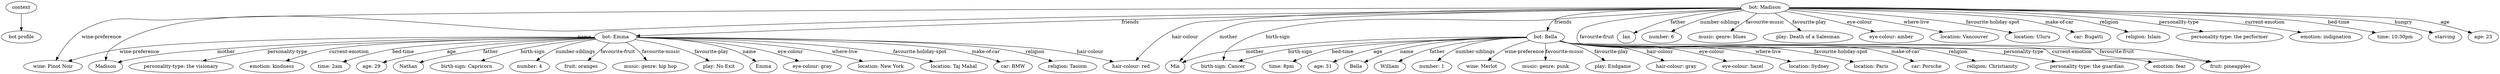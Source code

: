 digraph g {
"context" -> "bot profile"
"bot: Bella" -> "Bella" [label="name",arrowhead=normal]
"bot: Bella" -> "Mia" [label="mother",arrowhead=normal]
"bot: Bella" -> "William" [label="father",arrowhead=normal]
"bot: Bella" -> "birth-sign: Cancer" [label="birth-sign",arrowhead=normal]
"bot: Bella" -> "number: 1" [label="number-siblings",arrowhead=normal]
"bot: Bella" -> "wine: Merlot" [label="wine-preference",arrowhead=normal]
"bot: Bella" -> "fruit: pineapples" [label="favourite-fruit",arrowhead=normal]
"bot: Bella" -> "music: genre: punk" [label="favourite-music",arrowhead=normal]
"bot: Bella" -> "play: Endgame" [label="favourite-play",arrowhead=normal]
"bot: Bella" -> "hair-colour: gray" [label="hair-colour",arrowhead=normal]
"bot: Bella" -> "eye-colour: hazel" [label="eye-colour",arrowhead=normal]
"bot: Bella" -> "location: Sydney" [label="where-live",arrowhead=normal]
"bot: Bella" -> "location: Paris" [label="favourite-holiday-spot",arrowhead=normal]
"bot: Bella" -> "car: Porsche" [label="make-of-car",arrowhead=normal]
"bot: Bella" -> "religion: Christianity" [label="religion",arrowhead=normal]
"bot: Bella" -> "personality-type: the guardian" [label="personality-type",arrowhead=normal]
"bot: Bella" -> "emotion: fear" [label="current-emotion",arrowhead=normal]
"bot: Bella" -> "time: 8pm" [label="bed-time",arrowhead=normal]
"bot: Bella" -> "age: 31" [label="age",arrowhead=normal]
"bot: Emma" -> "Emma" [label="name",arrowhead=normal]
"bot: Emma" -> "Madison" [label="mother",arrowhead=normal]
"bot: Emma" -> "Nathan" [label="father",arrowhead=normal]
"bot: Emma" -> "birth-sign: Capricorn" [label="birth-sign",arrowhead=normal]
"bot: Emma" -> "number: 4" [label="number-siblings",arrowhead=normal]
"bot: Emma" -> "wine: Pinot Noir" [label="wine-preference",arrowhead=normal]
"bot: Emma" -> "fruit: oranges" [label="favourite-fruit",arrowhead=normal]
"bot: Emma" -> "music: genre: hip hop" [label="favourite-music",arrowhead=normal]
"bot: Emma" -> "play: No Exit" [label="favourite-play",arrowhead=normal]
"bot: Emma" -> "hair-colour: red" [label="hair-colour",arrowhead=normal]
"bot: Emma" -> "eye-colour: gray" [label="eye-colour",arrowhead=normal]
"bot: Emma" -> "location: New York" [label="where-live",arrowhead=normal]
"bot: Emma" -> "location: Taj Mahal" [label="favourite-holiday-spot",arrowhead=normal]
"bot: Emma" -> "car: BMW" [label="make-of-car",arrowhead=normal]
"bot: Emma" -> "religion: Taoism" [label="religion",arrowhead=normal]
"bot: Emma" -> "personality-type: the visionary" [label="personality-type",arrowhead=normal]
"bot: Emma" -> "emotion: kindness" [label="current-emotion",arrowhead=normal]
"bot: Emma" -> "time: 2am" [label="bed-time",arrowhead=normal]
"bot: Emma" -> "age: 29" [label="age",arrowhead=normal]
"bot: Madison" -> "Madison" [label="name",arrowhead=normal]
"bot: Madison" -> "Mia" [label="mother",arrowhead=normal]
"bot: Madison" -> "Ian" [label="father",arrowhead=normal]
"bot: Madison" -> "birth-sign: Cancer" [label="birth-sign",arrowhead=normal]
"bot: Madison" -> "number: 6" [label="number-siblings",arrowhead=normal]
"bot: Madison" -> "wine: Pinot Noir" [label="wine-preference",arrowhead=normal]
"bot: Madison" -> "fruit: pineapples" [label="favourite-fruit",arrowhead=normal]
"bot: Madison" -> "music: genre: blues" [label="favourite-music",arrowhead=normal]
"bot: Madison" -> "play: Death of a Salesman" [label="favourite-play",arrowhead=normal]
"bot: Madison" -> "hair-colour: red" [label="hair-colour",arrowhead=normal]
"bot: Madison" -> "eye-colour: amber" [label="eye-colour",arrowhead=normal]
"bot: Madison" -> "location: Vancouver" [label="where-live",arrowhead=normal]
"bot: Madison" -> "location: Uluru" [label="favourite-holiday-spot",arrowhead=normal]
"bot: Madison" -> "car: Bugatti" [label="make-of-car",arrowhead=normal]
"bot: Madison" -> "religion: Islam" [label="religion",arrowhead=normal]
"bot: Madison" -> "personality-type: the performer" [label="personality-type",arrowhead=normal]
"bot: Madison" -> "emotion: indignation" [label="current-emotion",arrowhead=normal]
"bot: Madison" -> "time: 10:30pm" [label="bed-time",arrowhead=normal]
"bot: Madison" -> "starving" [label="hungry",arrowhead=normal]
"bot: Madison" -> "age: 23" [label="age",arrowhead=normal]
"bot: Madison" -> "bot: Emma" [label="friends",arrowhead=normal]
"bot: Madison" -> "bot: Bella" [label="friends",arrowhead=normal]
}
